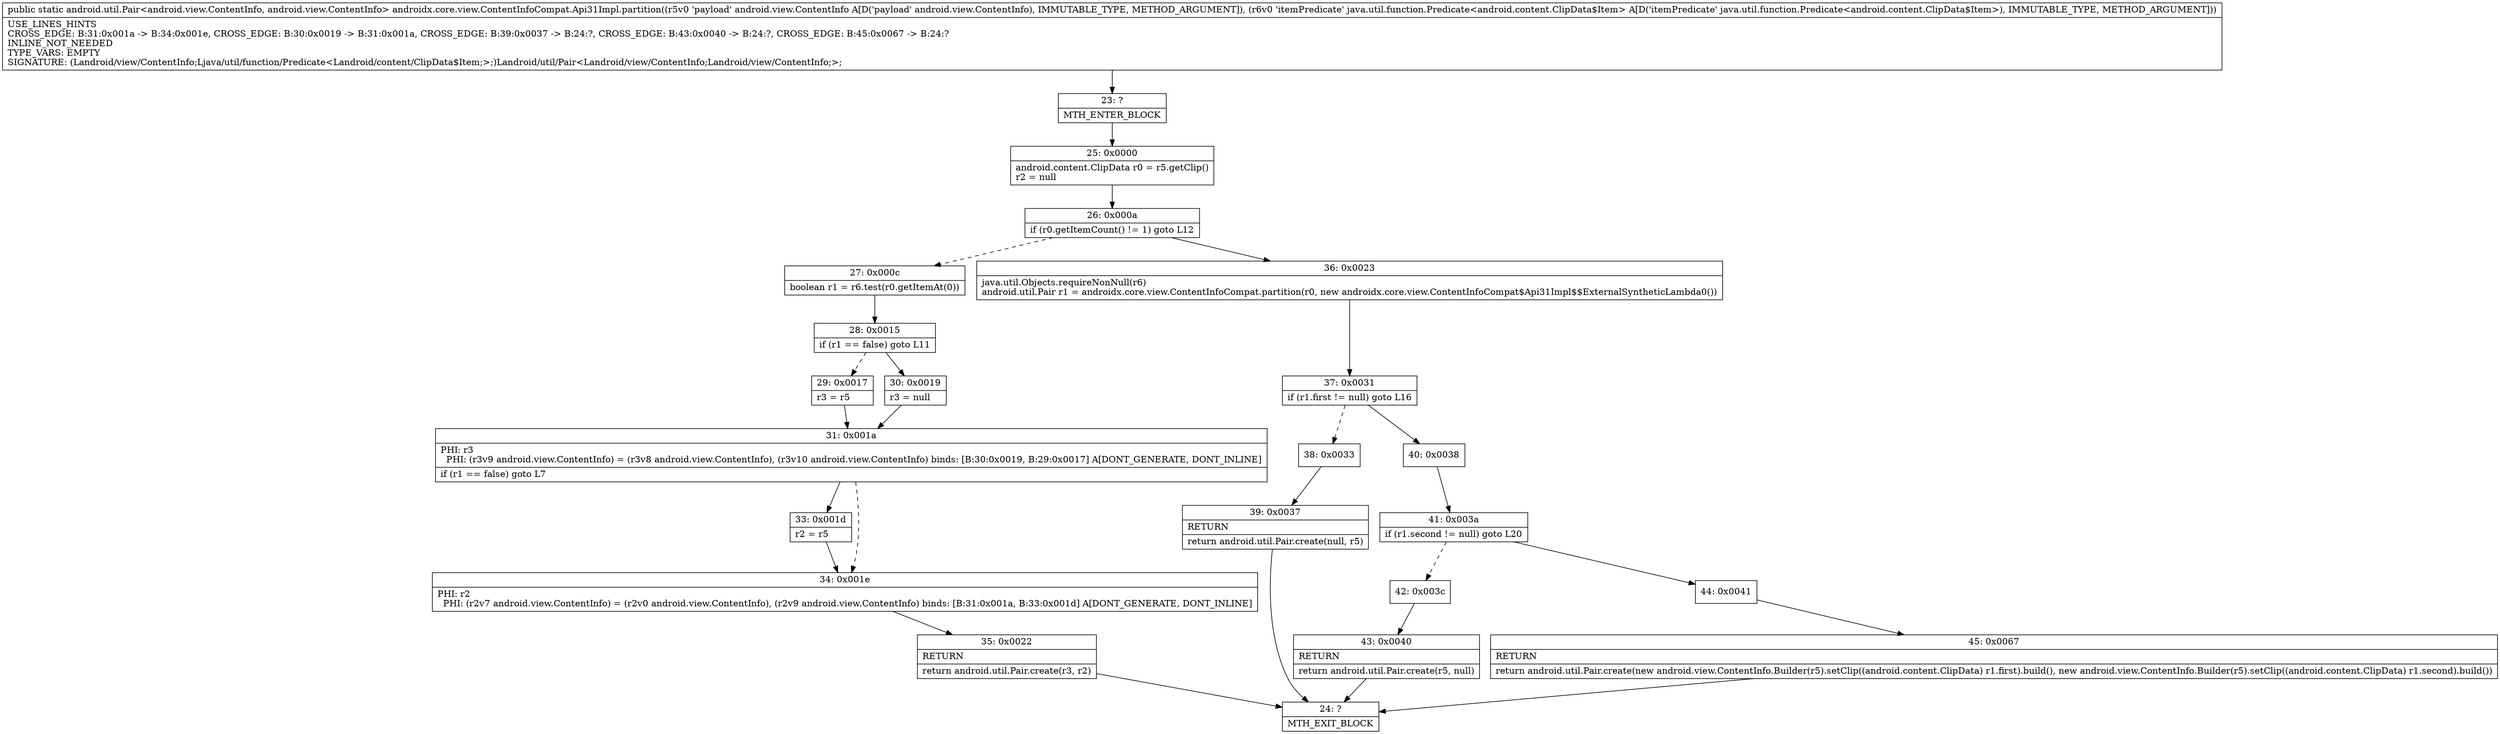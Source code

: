 digraph "CFG forandroidx.core.view.ContentInfoCompat.Api31Impl.partition(Landroid\/view\/ContentInfo;Ljava\/util\/function\/Predicate;)Landroid\/util\/Pair;" {
Node_23 [shape=record,label="{23\:\ ?|MTH_ENTER_BLOCK\l}"];
Node_25 [shape=record,label="{25\:\ 0x0000|android.content.ClipData r0 = r5.getClip()\lr2 = null\l}"];
Node_26 [shape=record,label="{26\:\ 0x000a|if (r0.getItemCount() != 1) goto L12\l}"];
Node_27 [shape=record,label="{27\:\ 0x000c|boolean r1 = r6.test(r0.getItemAt(0))\l}"];
Node_28 [shape=record,label="{28\:\ 0x0015|if (r1 == false) goto L11\l}"];
Node_29 [shape=record,label="{29\:\ 0x0017|r3 = r5\l}"];
Node_31 [shape=record,label="{31\:\ 0x001a|PHI: r3 \l  PHI: (r3v9 android.view.ContentInfo) = (r3v8 android.view.ContentInfo), (r3v10 android.view.ContentInfo) binds: [B:30:0x0019, B:29:0x0017] A[DONT_GENERATE, DONT_INLINE]\l|if (r1 == false) goto L7\l}"];
Node_33 [shape=record,label="{33\:\ 0x001d|r2 = r5\l}"];
Node_34 [shape=record,label="{34\:\ 0x001e|PHI: r2 \l  PHI: (r2v7 android.view.ContentInfo) = (r2v0 android.view.ContentInfo), (r2v9 android.view.ContentInfo) binds: [B:31:0x001a, B:33:0x001d] A[DONT_GENERATE, DONT_INLINE]\l}"];
Node_35 [shape=record,label="{35\:\ 0x0022|RETURN\l|return android.util.Pair.create(r3, r2)\l}"];
Node_24 [shape=record,label="{24\:\ ?|MTH_EXIT_BLOCK\l}"];
Node_30 [shape=record,label="{30\:\ 0x0019|r3 = null\l}"];
Node_36 [shape=record,label="{36\:\ 0x0023|java.util.Objects.requireNonNull(r6)\landroid.util.Pair r1 = androidx.core.view.ContentInfoCompat.partition(r0, new androidx.core.view.ContentInfoCompat$Api31Impl$$ExternalSyntheticLambda0())\l}"];
Node_37 [shape=record,label="{37\:\ 0x0031|if (r1.first != null) goto L16\l}"];
Node_38 [shape=record,label="{38\:\ 0x0033}"];
Node_39 [shape=record,label="{39\:\ 0x0037|RETURN\l|return android.util.Pair.create(null, r5)\l}"];
Node_40 [shape=record,label="{40\:\ 0x0038}"];
Node_41 [shape=record,label="{41\:\ 0x003a|if (r1.second != null) goto L20\l}"];
Node_42 [shape=record,label="{42\:\ 0x003c}"];
Node_43 [shape=record,label="{43\:\ 0x0040|RETURN\l|return android.util.Pair.create(r5, null)\l}"];
Node_44 [shape=record,label="{44\:\ 0x0041}"];
Node_45 [shape=record,label="{45\:\ 0x0067|RETURN\l|return android.util.Pair.create(new android.view.ContentInfo.Builder(r5).setClip((android.content.ClipData) r1.first).build(), new android.view.ContentInfo.Builder(r5).setClip((android.content.ClipData) r1.second).build())\l}"];
MethodNode[shape=record,label="{public static android.util.Pair\<android.view.ContentInfo, android.view.ContentInfo\> androidx.core.view.ContentInfoCompat.Api31Impl.partition((r5v0 'payload' android.view.ContentInfo A[D('payload' android.view.ContentInfo), IMMUTABLE_TYPE, METHOD_ARGUMENT]), (r6v0 'itemPredicate' java.util.function.Predicate\<android.content.ClipData$Item\> A[D('itemPredicate' java.util.function.Predicate\<android.content.ClipData$Item\>), IMMUTABLE_TYPE, METHOD_ARGUMENT]))  | USE_LINES_HINTS\lCROSS_EDGE: B:31:0x001a \-\> B:34:0x001e, CROSS_EDGE: B:30:0x0019 \-\> B:31:0x001a, CROSS_EDGE: B:39:0x0037 \-\> B:24:?, CROSS_EDGE: B:43:0x0040 \-\> B:24:?, CROSS_EDGE: B:45:0x0067 \-\> B:24:?\lINLINE_NOT_NEEDED\lTYPE_VARS: EMPTY\lSIGNATURE: (Landroid\/view\/ContentInfo;Ljava\/util\/function\/Predicate\<Landroid\/content\/ClipData$Item;\>;)Landroid\/util\/Pair\<Landroid\/view\/ContentInfo;Landroid\/view\/ContentInfo;\>;\l}"];
MethodNode -> Node_23;Node_23 -> Node_25;
Node_25 -> Node_26;
Node_26 -> Node_27[style=dashed];
Node_26 -> Node_36;
Node_27 -> Node_28;
Node_28 -> Node_29[style=dashed];
Node_28 -> Node_30;
Node_29 -> Node_31;
Node_31 -> Node_33;
Node_31 -> Node_34[style=dashed];
Node_33 -> Node_34;
Node_34 -> Node_35;
Node_35 -> Node_24;
Node_30 -> Node_31;
Node_36 -> Node_37;
Node_37 -> Node_38[style=dashed];
Node_37 -> Node_40;
Node_38 -> Node_39;
Node_39 -> Node_24;
Node_40 -> Node_41;
Node_41 -> Node_42[style=dashed];
Node_41 -> Node_44;
Node_42 -> Node_43;
Node_43 -> Node_24;
Node_44 -> Node_45;
Node_45 -> Node_24;
}

